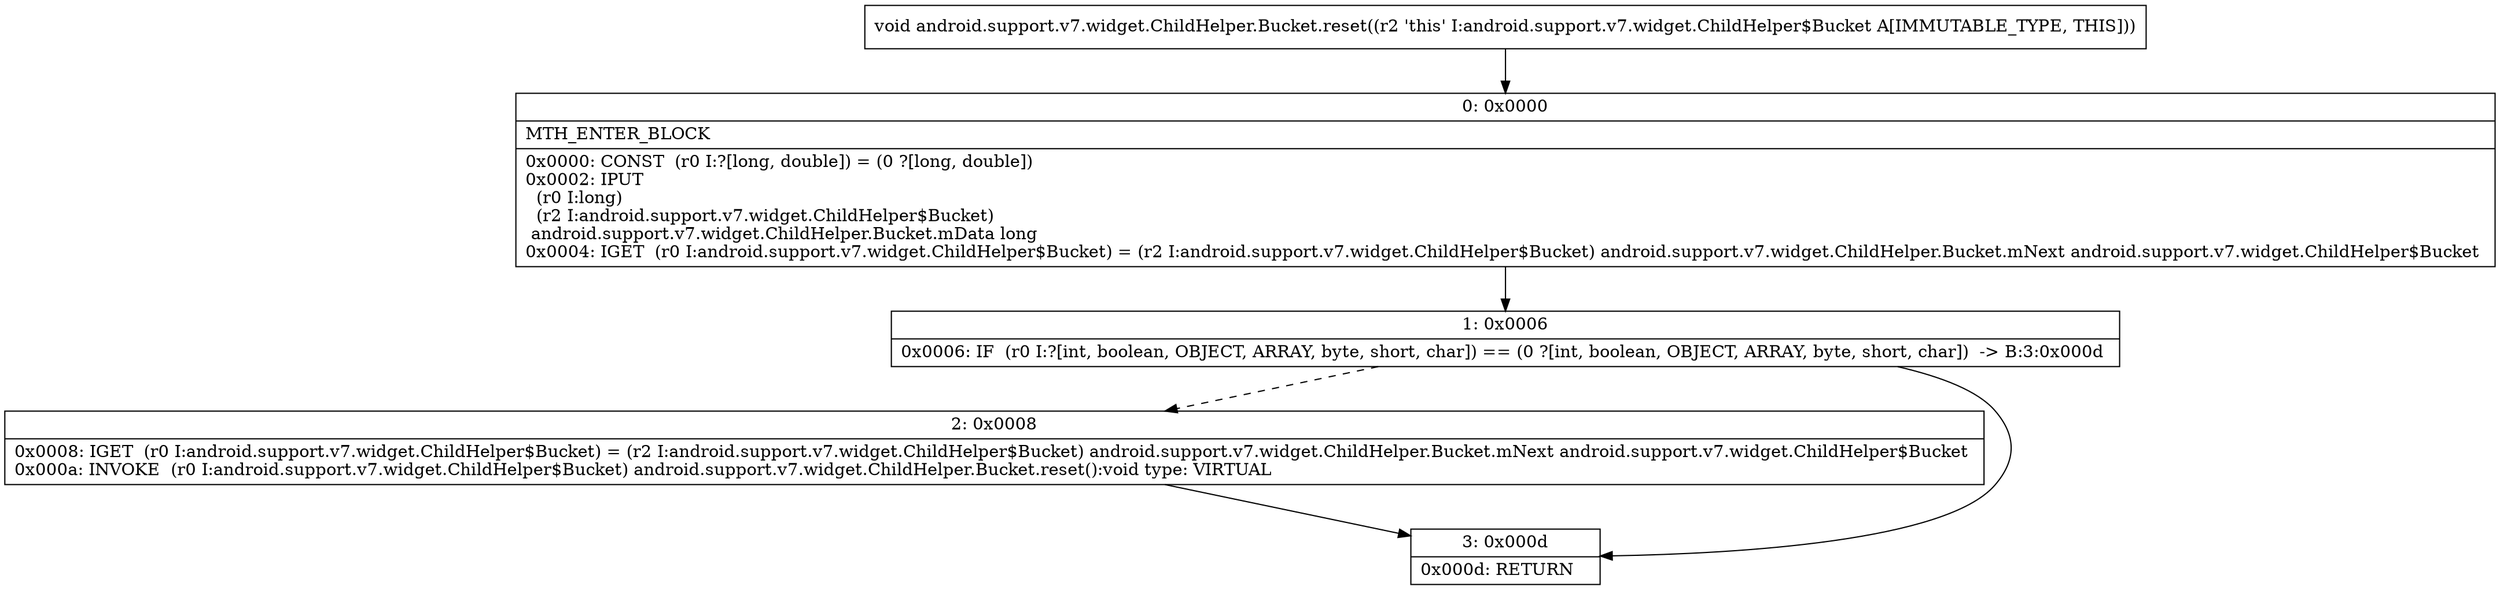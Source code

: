 digraph "CFG forandroid.support.v7.widget.ChildHelper.Bucket.reset()V" {
Node_0 [shape=record,label="{0\:\ 0x0000|MTH_ENTER_BLOCK\l|0x0000: CONST  (r0 I:?[long, double]) = (0 ?[long, double]) \l0x0002: IPUT  \l  (r0 I:long)\l  (r2 I:android.support.v7.widget.ChildHelper$Bucket)\l android.support.v7.widget.ChildHelper.Bucket.mData long \l0x0004: IGET  (r0 I:android.support.v7.widget.ChildHelper$Bucket) = (r2 I:android.support.v7.widget.ChildHelper$Bucket) android.support.v7.widget.ChildHelper.Bucket.mNext android.support.v7.widget.ChildHelper$Bucket \l}"];
Node_1 [shape=record,label="{1\:\ 0x0006|0x0006: IF  (r0 I:?[int, boolean, OBJECT, ARRAY, byte, short, char]) == (0 ?[int, boolean, OBJECT, ARRAY, byte, short, char])  \-\> B:3:0x000d \l}"];
Node_2 [shape=record,label="{2\:\ 0x0008|0x0008: IGET  (r0 I:android.support.v7.widget.ChildHelper$Bucket) = (r2 I:android.support.v7.widget.ChildHelper$Bucket) android.support.v7.widget.ChildHelper.Bucket.mNext android.support.v7.widget.ChildHelper$Bucket \l0x000a: INVOKE  (r0 I:android.support.v7.widget.ChildHelper$Bucket) android.support.v7.widget.ChildHelper.Bucket.reset():void type: VIRTUAL \l}"];
Node_3 [shape=record,label="{3\:\ 0x000d|0x000d: RETURN   \l}"];
MethodNode[shape=record,label="{void android.support.v7.widget.ChildHelper.Bucket.reset((r2 'this' I:android.support.v7.widget.ChildHelper$Bucket A[IMMUTABLE_TYPE, THIS])) }"];
MethodNode -> Node_0;
Node_0 -> Node_1;
Node_1 -> Node_2[style=dashed];
Node_1 -> Node_3;
Node_2 -> Node_3;
}

